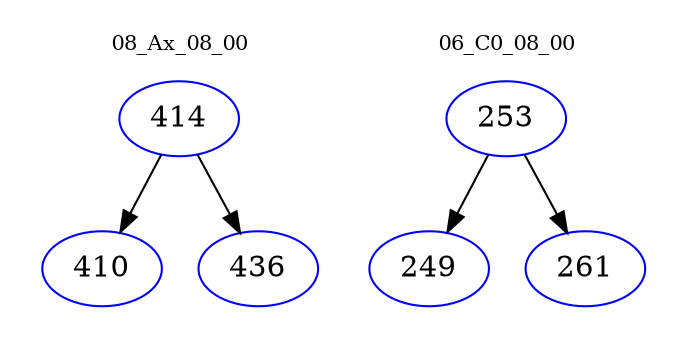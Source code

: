 digraph{
subgraph cluster_0 {
color = white
label = "08_Ax_08_00";
fontsize=10;
T0_414 [label="414", color="blue"]
T0_414 -> T0_410 [color="black"]
T0_410 [label="410", color="blue"]
T0_414 -> T0_436 [color="black"]
T0_436 [label="436", color="blue"]
}
subgraph cluster_1 {
color = white
label = "06_C0_08_00";
fontsize=10;
T1_253 [label="253", color="blue"]
T1_253 -> T1_249 [color="black"]
T1_249 [label="249", color="blue"]
T1_253 -> T1_261 [color="black"]
T1_261 [label="261", color="blue"]
}
}
